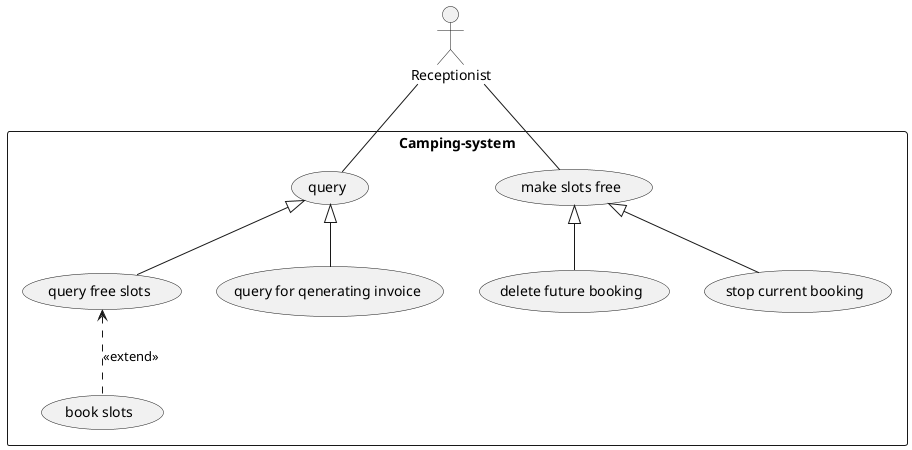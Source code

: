 @startuml
actor Receptionist

rectangle Camping-system {

Receptionist -- (query)
(query) <|-- (query free slots) 
(query) <|-- (query for qenerating invoice)

(query free slots) <.. (book slots) : <<extend>>


Receptionist -- (make slots free)
(make slots free) <|-- (delete future booking)
(make slots free) <|-- (stop current booking)

}
@enduml
